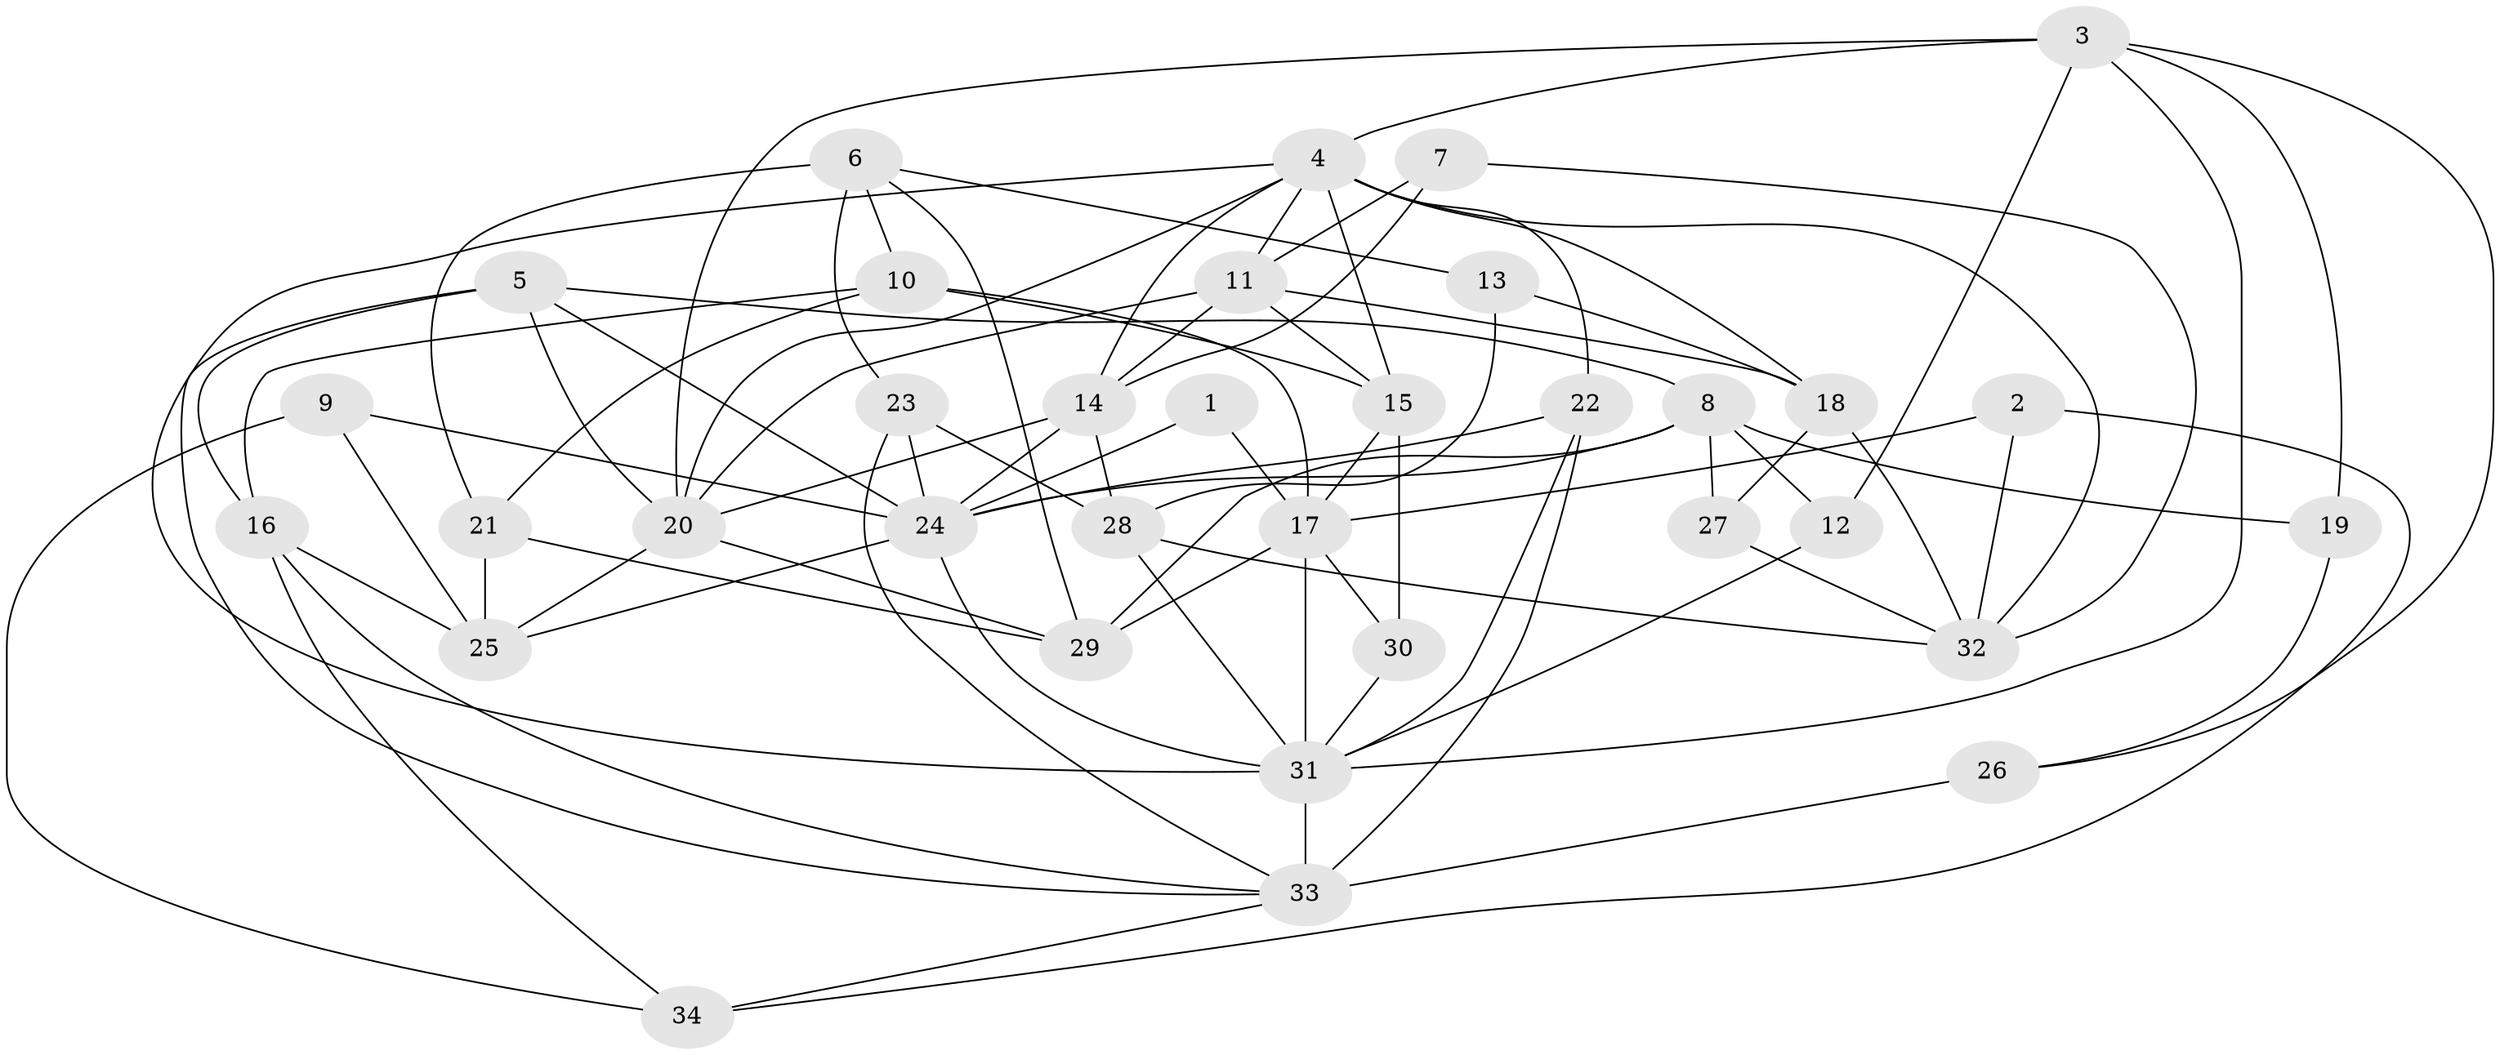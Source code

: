 // original degree distribution, {2: 0.18461538461538463, 4: 0.16923076923076924, 3: 0.27692307692307694, 6: 0.12307692307692308, 5: 0.18461538461538463, 7: 0.046153846153846156, 9: 0.015384615384615385}
// Generated by graph-tools (version 1.1) at 2025/37/03/04/25 23:37:00]
// undirected, 34 vertices, 84 edges
graph export_dot {
  node [color=gray90,style=filled];
  1;
  2;
  3;
  4;
  5;
  6;
  7;
  8;
  9;
  10;
  11;
  12;
  13;
  14;
  15;
  16;
  17;
  18;
  19;
  20;
  21;
  22;
  23;
  24;
  25;
  26;
  27;
  28;
  29;
  30;
  31;
  32;
  33;
  34;
  1 -- 17 [weight=1.0];
  1 -- 24 [weight=1.0];
  2 -- 17 [weight=2.0];
  2 -- 32 [weight=1.0];
  2 -- 34 [weight=1.0];
  3 -- 4 [weight=1.0];
  3 -- 12 [weight=1.0];
  3 -- 19 [weight=1.0];
  3 -- 20 [weight=1.0];
  3 -- 26 [weight=1.0];
  3 -- 31 [weight=1.0];
  4 -- 11 [weight=2.0];
  4 -- 14 [weight=1.0];
  4 -- 15 [weight=1.0];
  4 -- 18 [weight=2.0];
  4 -- 20 [weight=1.0];
  4 -- 22 [weight=1.0];
  4 -- 31 [weight=1.0];
  4 -- 32 [weight=1.0];
  5 -- 8 [weight=1.0];
  5 -- 16 [weight=1.0];
  5 -- 20 [weight=1.0];
  5 -- 24 [weight=1.0];
  5 -- 33 [weight=1.0];
  6 -- 10 [weight=1.0];
  6 -- 13 [weight=1.0];
  6 -- 21 [weight=1.0];
  6 -- 23 [weight=2.0];
  6 -- 29 [weight=1.0];
  7 -- 11 [weight=1.0];
  7 -- 14 [weight=1.0];
  7 -- 32 [weight=1.0];
  8 -- 12 [weight=1.0];
  8 -- 19 [weight=1.0];
  8 -- 24 [weight=1.0];
  8 -- 27 [weight=1.0];
  8 -- 29 [weight=2.0];
  9 -- 24 [weight=1.0];
  9 -- 25 [weight=1.0];
  9 -- 34 [weight=2.0];
  10 -- 15 [weight=1.0];
  10 -- 16 [weight=1.0];
  10 -- 17 [weight=1.0];
  10 -- 21 [weight=1.0];
  11 -- 14 [weight=1.0];
  11 -- 15 [weight=1.0];
  11 -- 18 [weight=1.0];
  11 -- 20 [weight=1.0];
  12 -- 31 [weight=1.0];
  13 -- 18 [weight=1.0];
  13 -- 28 [weight=1.0];
  14 -- 20 [weight=1.0];
  14 -- 24 [weight=1.0];
  14 -- 28 [weight=1.0];
  15 -- 17 [weight=1.0];
  15 -- 30 [weight=2.0];
  16 -- 25 [weight=1.0];
  16 -- 33 [weight=1.0];
  16 -- 34 [weight=1.0];
  17 -- 29 [weight=1.0];
  17 -- 30 [weight=1.0];
  17 -- 31 [weight=1.0];
  18 -- 27 [weight=1.0];
  18 -- 32 [weight=1.0];
  19 -- 26 [weight=1.0];
  20 -- 25 [weight=1.0];
  20 -- 29 [weight=1.0];
  21 -- 25 [weight=1.0];
  21 -- 29 [weight=1.0];
  22 -- 24 [weight=1.0];
  22 -- 31 [weight=1.0];
  22 -- 33 [weight=2.0];
  23 -- 24 [weight=1.0];
  23 -- 28 [weight=1.0];
  23 -- 33 [weight=1.0];
  24 -- 25 [weight=1.0];
  24 -- 31 [weight=1.0];
  26 -- 33 [weight=2.0];
  27 -- 32 [weight=1.0];
  28 -- 31 [weight=1.0];
  28 -- 32 [weight=1.0];
  30 -- 31 [weight=1.0];
  31 -- 33 [weight=2.0];
  33 -- 34 [weight=2.0];
}
